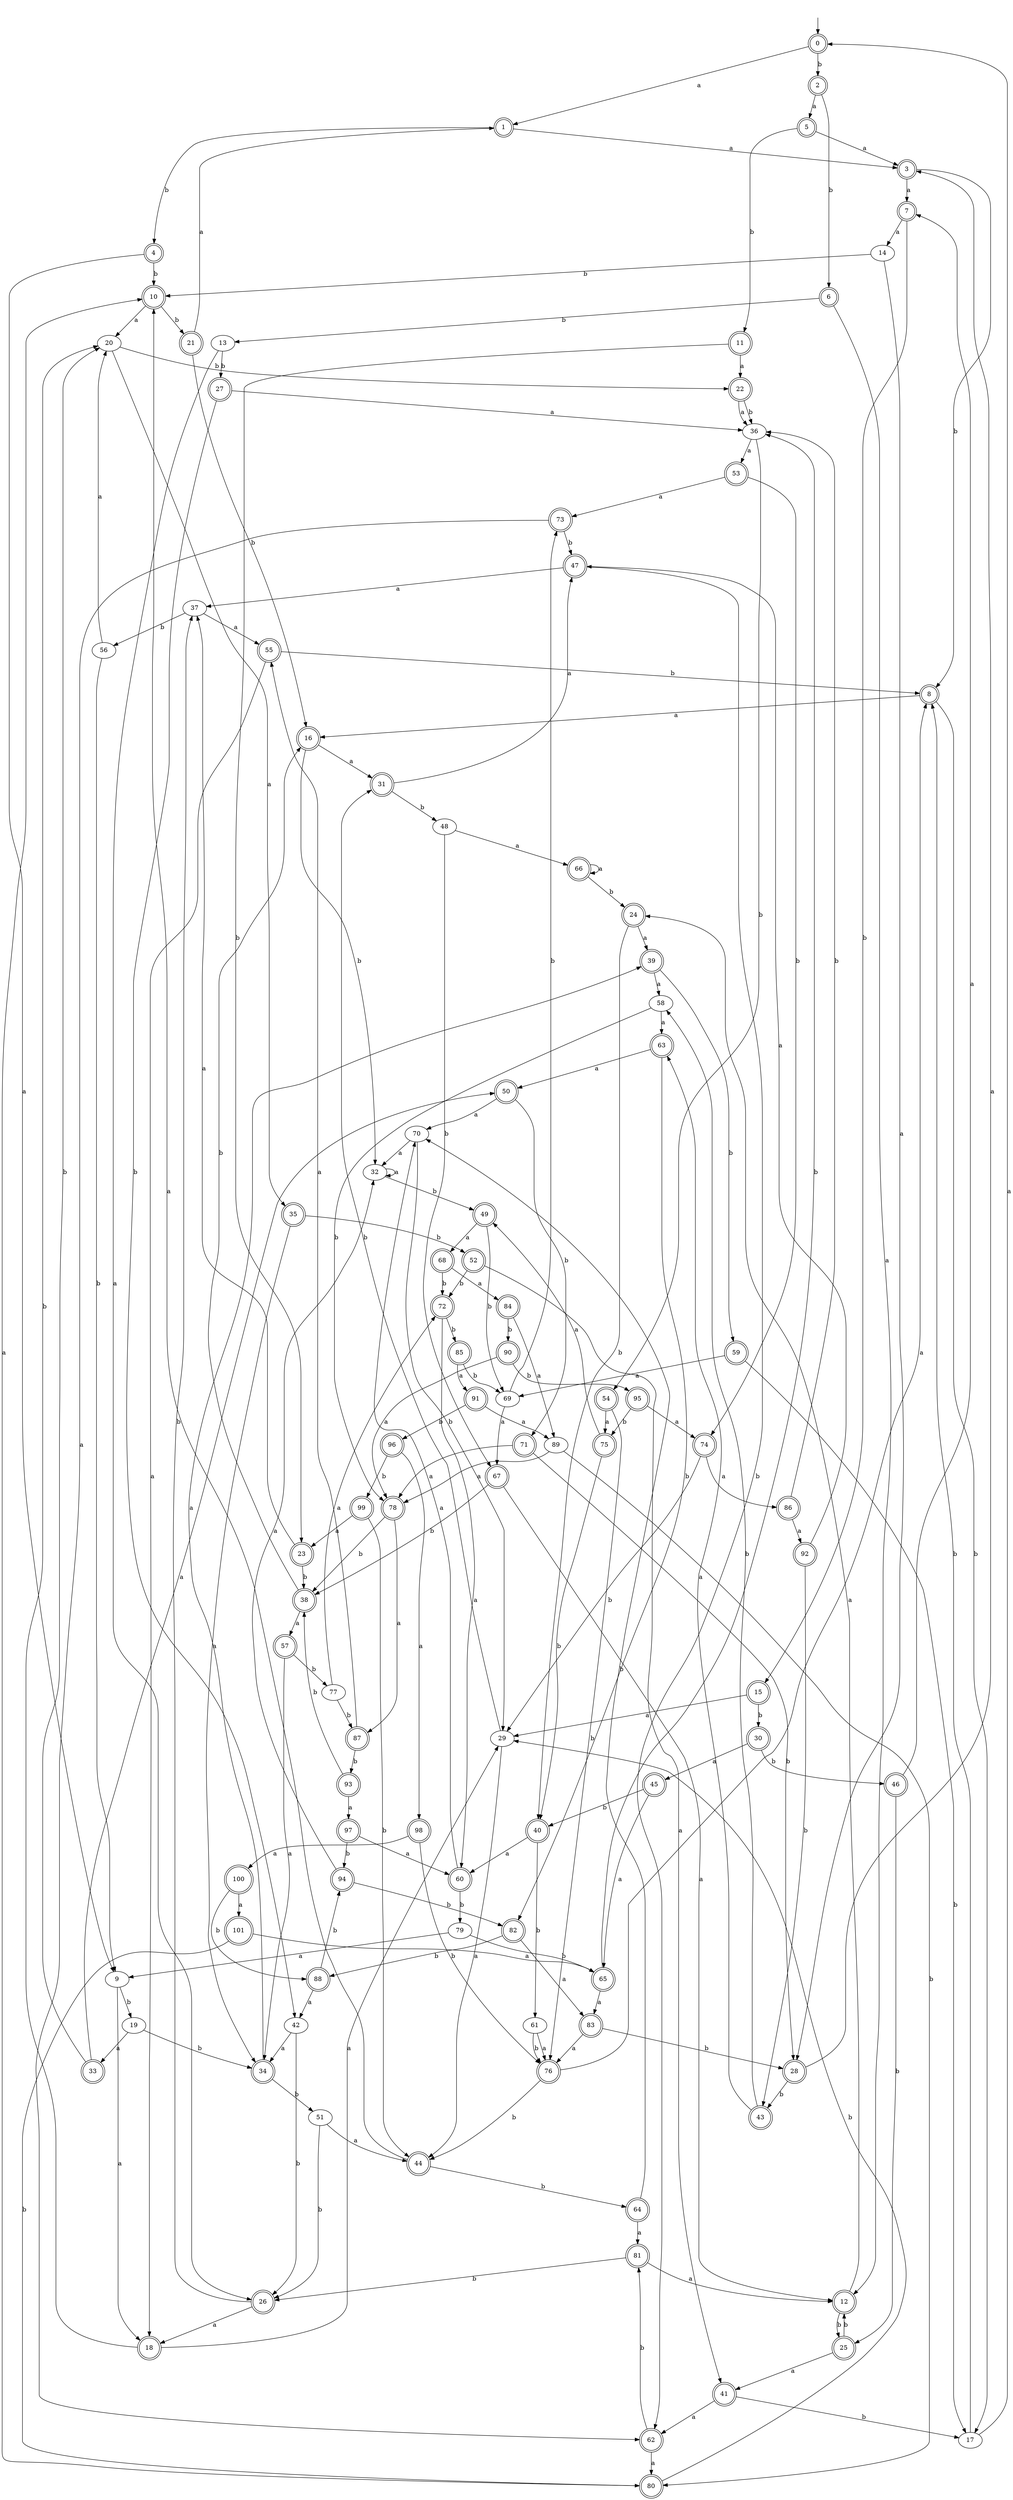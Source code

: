 digraph RandomDFA {
  __start0 [label="", shape=none];
  __start0 -> 0 [label=""];
  0 [shape=circle] [shape=doublecircle]
  0 -> 1 [label="a"]
  0 -> 2 [label="b"]
  1 [shape=doublecircle]
  1 -> 3 [label="a"]
  1 -> 4 [label="b"]
  2 [shape=doublecircle]
  2 -> 5 [label="a"]
  2 -> 6 [label="b"]
  3 [shape=doublecircle]
  3 -> 7 [label="a"]
  3 -> 8 [label="b"]
  4 [shape=doublecircle]
  4 -> 9 [label="a"]
  4 -> 10 [label="b"]
  5 [shape=doublecircle]
  5 -> 3 [label="a"]
  5 -> 11 [label="b"]
  6 [shape=doublecircle]
  6 -> 12 [label="a"]
  6 -> 13 [label="b"]
  7 [shape=doublecircle]
  7 -> 14 [label="a"]
  7 -> 15 [label="b"]
  8 [shape=doublecircle]
  8 -> 16 [label="a"]
  8 -> 17 [label="b"]
  9
  9 -> 18 [label="a"]
  9 -> 19 [label="b"]
  10 [shape=doublecircle]
  10 -> 20 [label="a"]
  10 -> 21 [label="b"]
  11 [shape=doublecircle]
  11 -> 22 [label="a"]
  11 -> 23 [label="b"]
  12 [shape=doublecircle]
  12 -> 24 [label="a"]
  12 -> 25 [label="b"]
  13
  13 -> 26 [label="a"]
  13 -> 27 [label="b"]
  14
  14 -> 28 [label="a"]
  14 -> 10 [label="b"]
  15 [shape=doublecircle]
  15 -> 29 [label="a"]
  15 -> 30 [label="b"]
  16 [shape=doublecircle]
  16 -> 31 [label="a"]
  16 -> 32 [label="b"]
  17
  17 -> 0 [label="a"]
  17 -> 8 [label="b"]
  18 [shape=doublecircle]
  18 -> 29 [label="a"]
  18 -> 20 [label="b"]
  19
  19 -> 33 [label="a"]
  19 -> 34 [label="b"]
  20
  20 -> 35 [label="a"]
  20 -> 22 [label="b"]
  21 [shape=doublecircle]
  21 -> 1 [label="a"]
  21 -> 16 [label="b"]
  22 [shape=doublecircle]
  22 -> 36 [label="a"]
  22 -> 36 [label="b"]
  23 [shape=doublecircle]
  23 -> 37 [label="a"]
  23 -> 38 [label="b"]
  24 [shape=doublecircle]
  24 -> 39 [label="a"]
  24 -> 40 [label="b"]
  25 [shape=doublecircle]
  25 -> 41 [label="a"]
  25 -> 12 [label="b"]
  26 [shape=doublecircle]
  26 -> 18 [label="a"]
  26 -> 37 [label="b"]
  27 [shape=doublecircle]
  27 -> 36 [label="a"]
  27 -> 42 [label="b"]
  28 [shape=doublecircle]
  28 -> 3 [label="a"]
  28 -> 43 [label="b"]
  29
  29 -> 44 [label="a"]
  29 -> 31 [label="b"]
  30 [shape=doublecircle]
  30 -> 45 [label="a"]
  30 -> 46 [label="b"]
  31 [shape=doublecircle]
  31 -> 47 [label="a"]
  31 -> 48 [label="b"]
  32
  32 -> 32 [label="a"]
  32 -> 49 [label="b"]
  33 [shape=doublecircle]
  33 -> 50 [label="a"]
  33 -> 20 [label="b"]
  34 [shape=doublecircle]
  34 -> 39 [label="a"]
  34 -> 51 [label="b"]
  35 [shape=doublecircle]
  35 -> 34 [label="a"]
  35 -> 52 [label="b"]
  36
  36 -> 53 [label="a"]
  36 -> 54 [label="b"]
  37
  37 -> 55 [label="a"]
  37 -> 56 [label="b"]
  38 [shape=doublecircle]
  38 -> 57 [label="a"]
  38 -> 16 [label="b"]
  39 [shape=doublecircle]
  39 -> 58 [label="a"]
  39 -> 59 [label="b"]
  40 [shape=doublecircle]
  40 -> 60 [label="a"]
  40 -> 61 [label="b"]
  41 [shape=doublecircle]
  41 -> 62 [label="a"]
  41 -> 17 [label="b"]
  42
  42 -> 34 [label="a"]
  42 -> 26 [label="b"]
  43 [shape=doublecircle]
  43 -> 63 [label="a"]
  43 -> 58 [label="b"]
  44 [shape=doublecircle]
  44 -> 10 [label="a"]
  44 -> 64 [label="b"]
  45 [shape=doublecircle]
  45 -> 65 [label="a"]
  45 -> 40 [label="b"]
  46 [shape=doublecircle]
  46 -> 7 [label="a"]
  46 -> 25 [label="b"]
  47 [shape=doublecircle]
  47 -> 37 [label="a"]
  47 -> 62 [label="b"]
  48
  48 -> 66 [label="a"]
  48 -> 67 [label="b"]
  49 [shape=doublecircle]
  49 -> 68 [label="a"]
  49 -> 69 [label="b"]
  50 [shape=doublecircle]
  50 -> 70 [label="a"]
  50 -> 71 [label="b"]
  51
  51 -> 44 [label="a"]
  51 -> 26 [label="b"]
  52 [shape=doublecircle]
  52 -> 41 [label="a"]
  52 -> 72 [label="b"]
  53 [shape=doublecircle]
  53 -> 73 [label="a"]
  53 -> 74 [label="b"]
  54 [shape=doublecircle]
  54 -> 75 [label="a"]
  54 -> 76 [label="b"]
  55 [shape=doublecircle]
  55 -> 18 [label="a"]
  55 -> 8 [label="b"]
  56
  56 -> 20 [label="a"]
  56 -> 9 [label="b"]
  57 [shape=doublecircle]
  57 -> 34 [label="a"]
  57 -> 77 [label="b"]
  58
  58 -> 63 [label="a"]
  58 -> 78 [label="b"]
  59 [shape=doublecircle]
  59 -> 69 [label="a"]
  59 -> 17 [label="b"]
  60 [shape=doublecircle]
  60 -> 70 [label="a"]
  60 -> 79 [label="b"]
  61
  61 -> 76 [label="a"]
  61 -> 76 [label="b"]
  62 [shape=doublecircle]
  62 -> 80 [label="a"]
  62 -> 81 [label="b"]
  63 [shape=doublecircle]
  63 -> 50 [label="a"]
  63 -> 82 [label="b"]
  64 [shape=doublecircle]
  64 -> 81 [label="a"]
  64 -> 70 [label="b"]
  65 [shape=doublecircle]
  65 -> 83 [label="a"]
  65 -> 36 [label="b"]
  66 [shape=doublecircle]
  66 -> 66 [label="a"]
  66 -> 24 [label="b"]
  67 [shape=doublecircle]
  67 -> 12 [label="a"]
  67 -> 38 [label="b"]
  68 [shape=doublecircle]
  68 -> 84 [label="a"]
  68 -> 72 [label="b"]
  69
  69 -> 67 [label="a"]
  69 -> 73 [label="b"]
  70
  70 -> 32 [label="a"]
  70 -> 29 [label="b"]
  71 [shape=doublecircle]
  71 -> 78 [label="a"]
  71 -> 28 [label="b"]
  72 [shape=doublecircle]
  72 -> 60 [label="a"]
  72 -> 85 [label="b"]
  73 [shape=doublecircle]
  73 -> 62 [label="a"]
  73 -> 47 [label="b"]
  74 [shape=doublecircle]
  74 -> 86 [label="a"]
  74 -> 29 [label="b"]
  75 [shape=doublecircle]
  75 -> 49 [label="a"]
  75 -> 40 [label="b"]
  76 [shape=doublecircle]
  76 -> 8 [label="a"]
  76 -> 44 [label="b"]
  77
  77 -> 72 [label="a"]
  77 -> 87 [label="b"]
  78 [shape=doublecircle]
  78 -> 87 [label="a"]
  78 -> 38 [label="b"]
  79
  79 -> 9 [label="a"]
  79 -> 65 [label="b"]
  80 [shape=doublecircle]
  80 -> 10 [label="a"]
  80 -> 29 [label="b"]
  81 [shape=doublecircle]
  81 -> 12 [label="a"]
  81 -> 26 [label="b"]
  82 [shape=doublecircle]
  82 -> 83 [label="a"]
  82 -> 88 [label="b"]
  83 [shape=doublecircle]
  83 -> 76 [label="a"]
  83 -> 28 [label="b"]
  84 [shape=doublecircle]
  84 -> 89 [label="a"]
  84 -> 90 [label="b"]
  85 [shape=doublecircle]
  85 -> 91 [label="a"]
  85 -> 69 [label="b"]
  86 [shape=doublecircle]
  86 -> 92 [label="a"]
  86 -> 36 [label="b"]
  87 [shape=doublecircle]
  87 -> 55 [label="a"]
  87 -> 93 [label="b"]
  88 [shape=doublecircle]
  88 -> 42 [label="a"]
  88 -> 94 [label="b"]
  89
  89 -> 78 [label="a"]
  89 -> 80 [label="b"]
  90 [shape=doublecircle]
  90 -> 78 [label="a"]
  90 -> 95 [label="b"]
  91 [shape=doublecircle]
  91 -> 89 [label="a"]
  91 -> 96 [label="b"]
  92 [shape=doublecircle]
  92 -> 47 [label="a"]
  92 -> 43 [label="b"]
  93 [shape=doublecircle]
  93 -> 97 [label="a"]
  93 -> 38 [label="b"]
  94 [shape=doublecircle]
  94 -> 32 [label="a"]
  94 -> 82 [label="b"]
  95 [shape=doublecircle]
  95 -> 74 [label="a"]
  95 -> 75 [label="b"]
  96 [shape=doublecircle]
  96 -> 98 [label="a"]
  96 -> 99 [label="b"]
  97 [shape=doublecircle]
  97 -> 60 [label="a"]
  97 -> 94 [label="b"]
  98 [shape=doublecircle]
  98 -> 100 [label="a"]
  98 -> 76 [label="b"]
  99 [shape=doublecircle]
  99 -> 23 [label="a"]
  99 -> 44 [label="b"]
  100 [shape=doublecircle]
  100 -> 101 [label="a"]
  100 -> 88 [label="b"]
  101 [shape=doublecircle]
  101 -> 65 [label="a"]
  101 -> 80 [label="b"]
}
